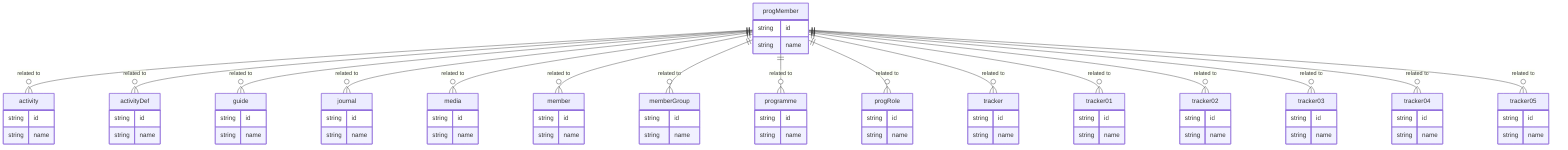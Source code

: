 erDiagram
    progMember {
        string id
        string name
    }
    activity {
        string id
        string name
    }
    activityDef {
        string id
        string name
    }
    guide {
        string id
        string name
    }
    journal {
        string id
        string name
    }
    media {
        string id
        string name
    }
    member {
        string id
        string name
    }
    memberGroup {
        string id
        string name
    }
    programme {
        string id
        string name
    }
    progRole {
        string id
        string name
    }
    tracker {
        string id
        string name
    }
    tracker01 {
        string id
        string name
    }
    tracker02 {
        string id
        string name
    }
    tracker03 {
        string id
        string name
    }
    tracker04 {
        string id
        string name
    }
    tracker05 {
        string id
        string name
    }

    %% Relationships
    progMember ||--o{ activity : "related to"
    progMember ||--o{ activityDef : "related to"
    progMember ||--o{ guide : "related to"
    progMember ||--o{ journal : "related to"
    progMember ||--o{ media : "related to"
    progMember ||--o{ member : "related to"
    progMember ||--o{ memberGroup : "related to"
    progMember ||--o{ programme : "related to"
    progMember ||--o{ progRole : "related to"
    progMember ||--o{ tracker : "related to"
    progMember ||--o{ tracker01 : "related to"
    progMember ||--o{ tracker02 : "related to"
    progMember ||--o{ tracker03 : "related to"
    progMember ||--o{ tracker04 : "related to"
    progMember ||--o{ tracker05 : "related to"